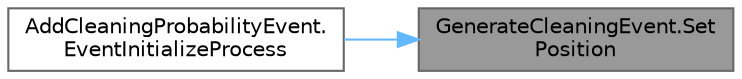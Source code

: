 digraph "GenerateCleaningEvent.SetPosition"
{
 // LATEX_PDF_SIZE
  bgcolor="transparent";
  edge [fontname=Helvetica,fontsize=10,labelfontname=Helvetica,labelfontsize=10];
  node [fontname=Helvetica,fontsize=10,shape=box,height=0.2,width=0.4];
  rankdir="RL";
  Node1 [id="Node000001",label="GenerateCleaningEvent.Set\lPosition",height=0.2,width=0.4,color="gray40", fillcolor="grey60", style="filled", fontcolor="black",tooltip=" "];
  Node1 -> Node2 [id="edge1_Node000001_Node000002",dir="back",color="steelblue1",style="solid",tooltip=" "];
  Node2 [id="Node000002",label="AddCleaningProbabilityEvent.\lEventInitializeProcess",height=0.2,width=0.4,color="grey40", fillcolor="white", style="filled",URL="$class_add_cleaning_probability_event.html#a2c1e6379d19e8b11fd893b8a84e31c3e",tooltip="クリーニングイベント用の初期化処理 キャストに失敗するとエラーを出力して終了"];
}
